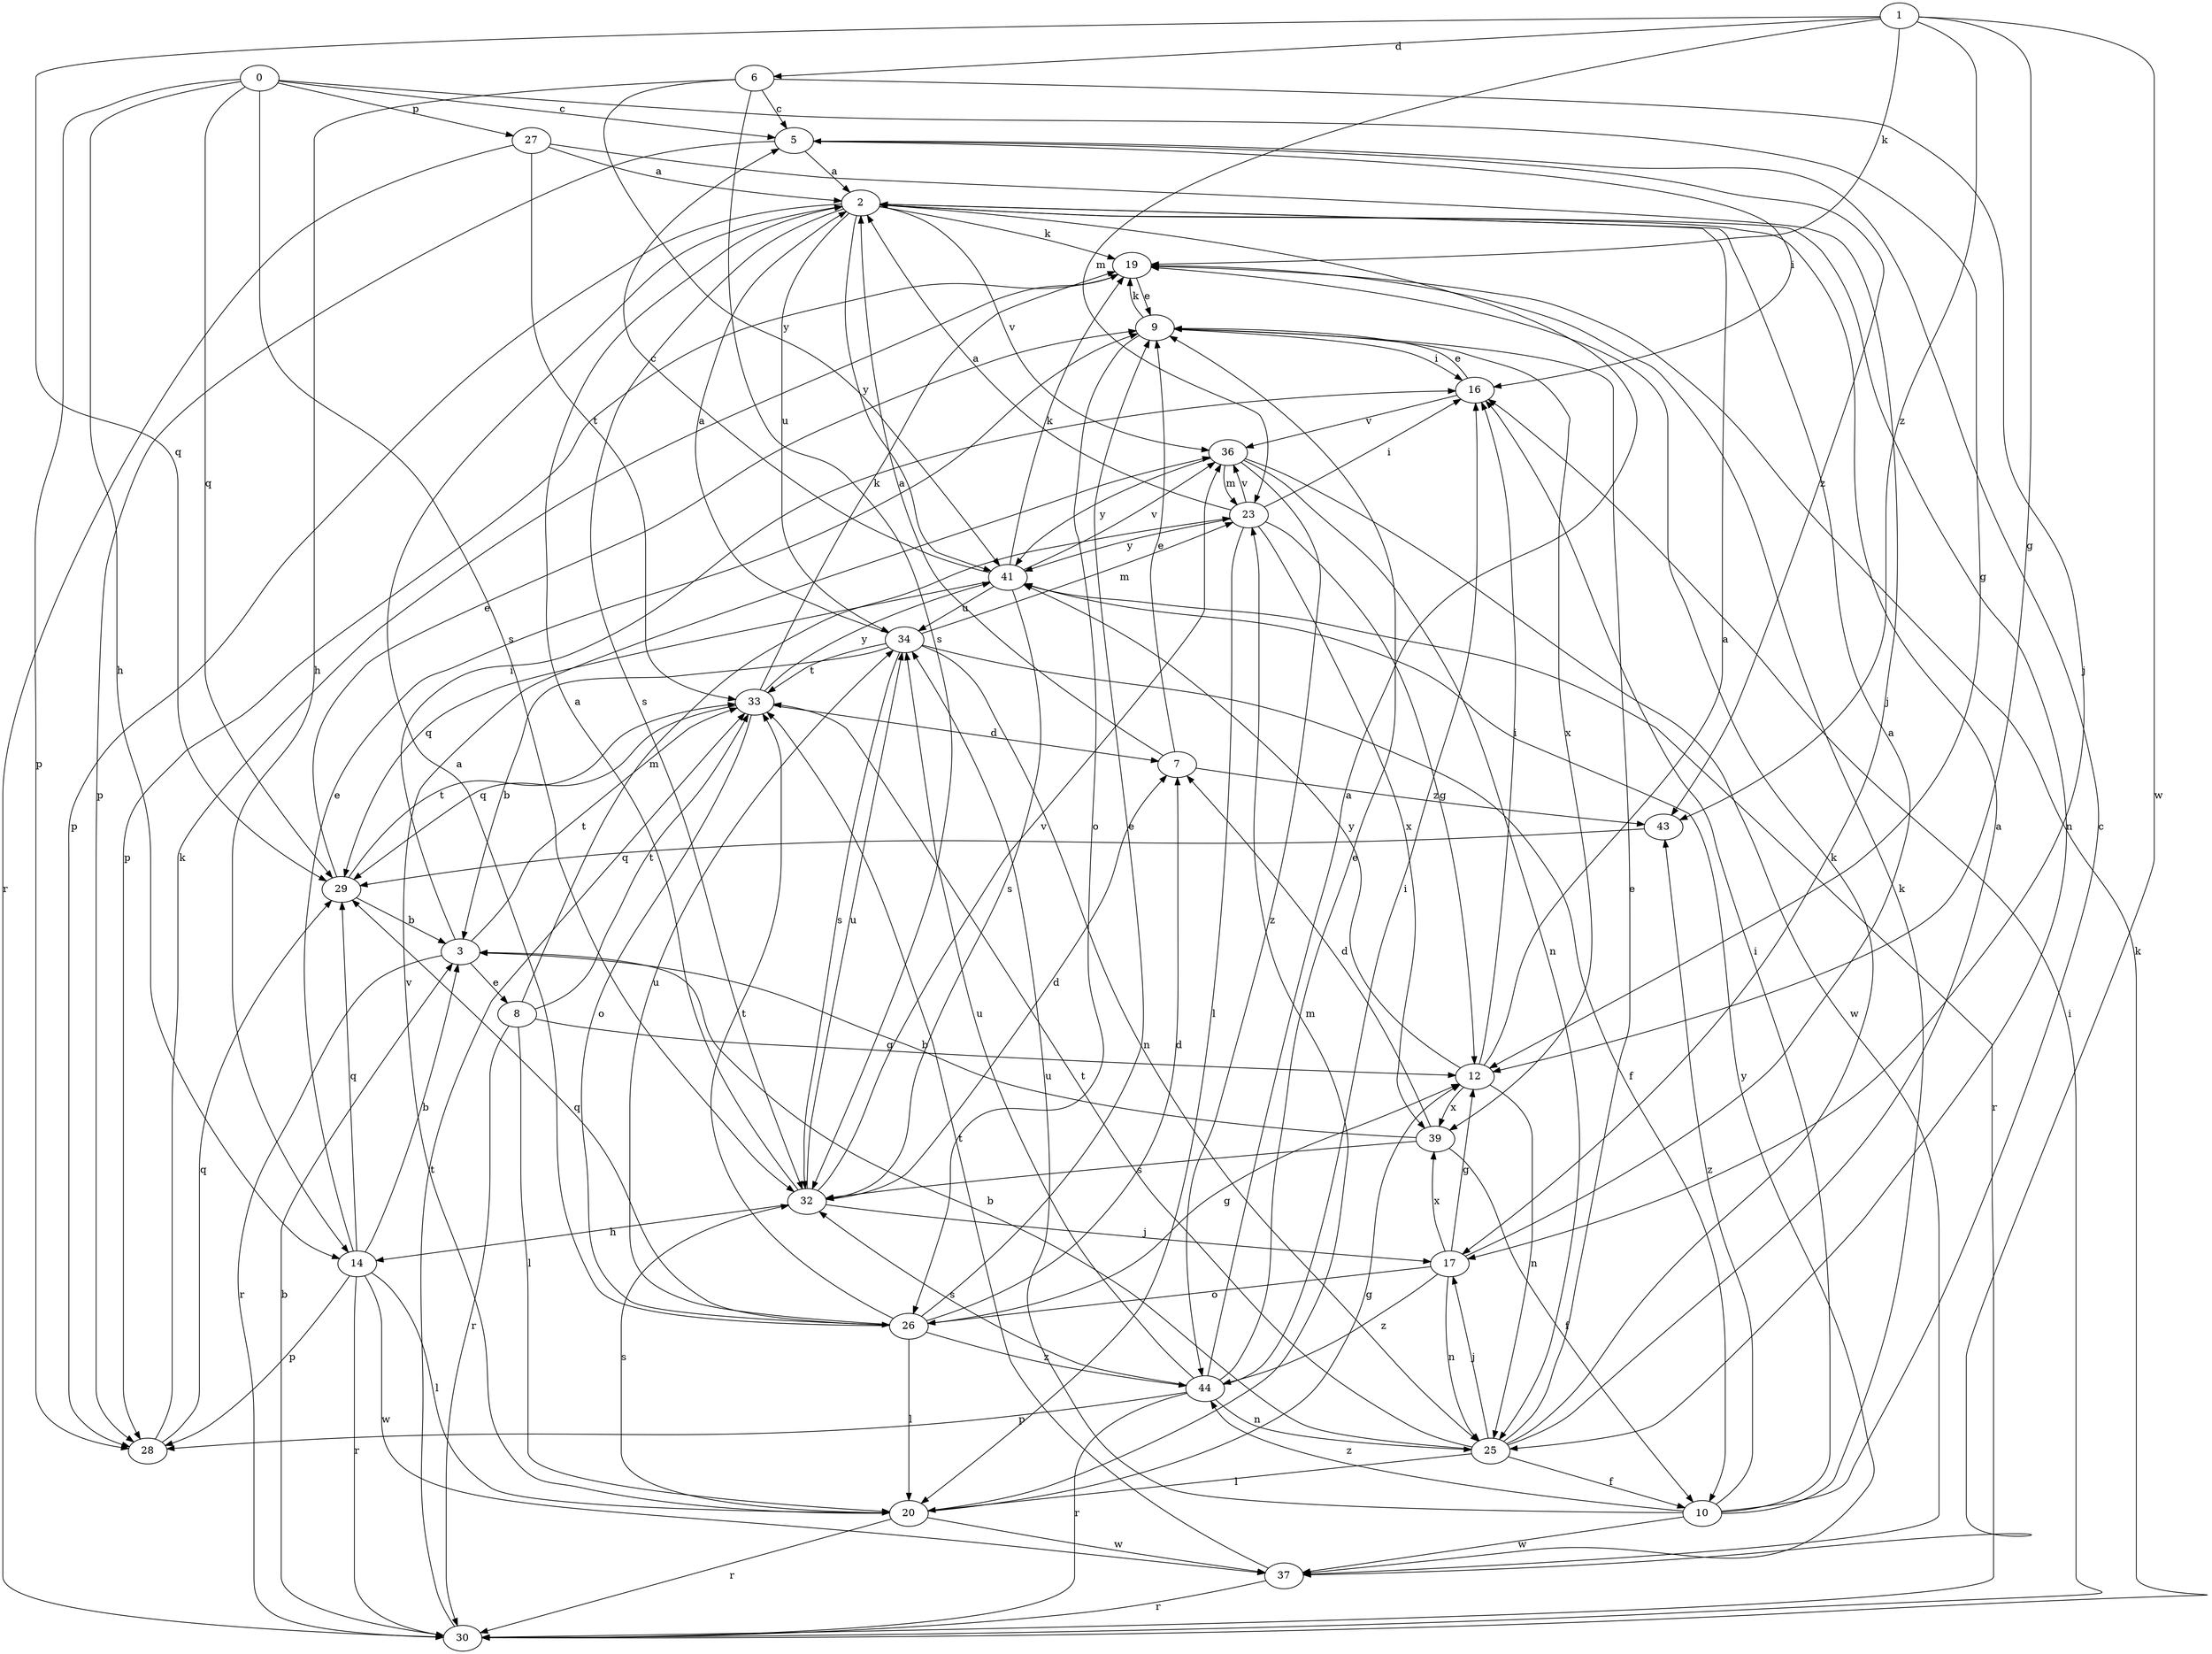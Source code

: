 strict digraph  {
0;
1;
2;
3;
5;
6;
7;
8;
9;
10;
12;
14;
16;
17;
19;
20;
23;
25;
26;
27;
28;
29;
30;
32;
33;
34;
36;
37;
39;
41;
43;
44;
0 -> 5  [label=c];
0 -> 12  [label=g];
0 -> 14  [label=h];
0 -> 27  [label=p];
0 -> 28  [label=p];
0 -> 29  [label=q];
0 -> 32  [label=s];
1 -> 6  [label=d];
1 -> 12  [label=g];
1 -> 19  [label=k];
1 -> 23  [label=m];
1 -> 29  [label=q];
1 -> 37  [label=w];
1 -> 43  [label=z];
2 -> 19  [label=k];
2 -> 25  [label=n];
2 -> 28  [label=p];
2 -> 32  [label=s];
2 -> 34  [label=u];
2 -> 36  [label=v];
2 -> 41  [label=y];
3 -> 8  [label=e];
3 -> 16  [label=i];
3 -> 30  [label=r];
3 -> 33  [label=t];
5 -> 2  [label=a];
5 -> 16  [label=i];
5 -> 28  [label=p];
5 -> 43  [label=z];
6 -> 5  [label=c];
6 -> 14  [label=h];
6 -> 17  [label=j];
6 -> 32  [label=s];
6 -> 41  [label=y];
7 -> 2  [label=a];
7 -> 9  [label=e];
7 -> 43  [label=z];
8 -> 12  [label=g];
8 -> 20  [label=l];
8 -> 23  [label=m];
8 -> 30  [label=r];
8 -> 33  [label=t];
9 -> 16  [label=i];
9 -> 19  [label=k];
9 -> 26  [label=o];
9 -> 39  [label=x];
10 -> 5  [label=c];
10 -> 16  [label=i];
10 -> 19  [label=k];
10 -> 34  [label=u];
10 -> 37  [label=w];
10 -> 43  [label=z];
10 -> 44  [label=z];
12 -> 2  [label=a];
12 -> 16  [label=i];
12 -> 25  [label=n];
12 -> 39  [label=x];
12 -> 41  [label=y];
14 -> 3  [label=b];
14 -> 9  [label=e];
14 -> 20  [label=l];
14 -> 28  [label=p];
14 -> 29  [label=q];
14 -> 30  [label=r];
14 -> 37  [label=w];
16 -> 9  [label=e];
16 -> 36  [label=v];
17 -> 2  [label=a];
17 -> 12  [label=g];
17 -> 25  [label=n];
17 -> 26  [label=o];
17 -> 39  [label=x];
17 -> 44  [label=z];
19 -> 9  [label=e];
19 -> 28  [label=p];
20 -> 12  [label=g];
20 -> 23  [label=m];
20 -> 30  [label=r];
20 -> 32  [label=s];
20 -> 36  [label=v];
20 -> 37  [label=w];
23 -> 2  [label=a];
23 -> 12  [label=g];
23 -> 16  [label=i];
23 -> 20  [label=l];
23 -> 36  [label=v];
23 -> 39  [label=x];
23 -> 41  [label=y];
25 -> 2  [label=a];
25 -> 3  [label=b];
25 -> 9  [label=e];
25 -> 10  [label=f];
25 -> 17  [label=j];
25 -> 19  [label=k];
25 -> 20  [label=l];
25 -> 33  [label=t];
26 -> 2  [label=a];
26 -> 7  [label=d];
26 -> 9  [label=e];
26 -> 12  [label=g];
26 -> 20  [label=l];
26 -> 29  [label=q];
26 -> 33  [label=t];
26 -> 34  [label=u];
26 -> 44  [label=z];
27 -> 2  [label=a];
27 -> 17  [label=j];
27 -> 30  [label=r];
27 -> 33  [label=t];
28 -> 19  [label=k];
28 -> 29  [label=q];
29 -> 3  [label=b];
29 -> 9  [label=e];
29 -> 33  [label=t];
30 -> 3  [label=b];
30 -> 16  [label=i];
30 -> 19  [label=k];
30 -> 33  [label=t];
32 -> 2  [label=a];
32 -> 7  [label=d];
32 -> 14  [label=h];
32 -> 17  [label=j];
32 -> 34  [label=u];
32 -> 36  [label=v];
33 -> 7  [label=d];
33 -> 19  [label=k];
33 -> 26  [label=o];
33 -> 29  [label=q];
33 -> 41  [label=y];
34 -> 2  [label=a];
34 -> 3  [label=b];
34 -> 10  [label=f];
34 -> 23  [label=m];
34 -> 25  [label=n];
34 -> 32  [label=s];
34 -> 33  [label=t];
36 -> 23  [label=m];
36 -> 25  [label=n];
36 -> 37  [label=w];
36 -> 41  [label=y];
36 -> 44  [label=z];
37 -> 30  [label=r];
37 -> 33  [label=t];
37 -> 41  [label=y];
39 -> 3  [label=b];
39 -> 7  [label=d];
39 -> 10  [label=f];
39 -> 32  [label=s];
41 -> 5  [label=c];
41 -> 19  [label=k];
41 -> 29  [label=q];
41 -> 30  [label=r];
41 -> 32  [label=s];
41 -> 34  [label=u];
41 -> 36  [label=v];
43 -> 29  [label=q];
44 -> 2  [label=a];
44 -> 9  [label=e];
44 -> 16  [label=i];
44 -> 25  [label=n];
44 -> 28  [label=p];
44 -> 30  [label=r];
44 -> 32  [label=s];
44 -> 34  [label=u];
}
